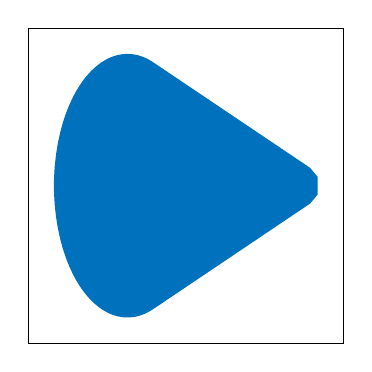 % This file was created by matlab2tikz.
%
\definecolor{mycolor1}{rgb}{0.0,0.447,0.741}%
%
\begin{tikzpicture}
\footnotesize

\begin{axis}[%
width=4cm,
height=4cm,
at={(0in,0in)},
scale only axis,
xmin=-2.86,
xmax=1.46,
xtick={\empty},
ymin=-1.8,
ymax=1.8,
ytick={\empty},
axis background/.style={fill=white}
]

\addplot[area legend, draw=mycolor1, fill=mycolor1, forget plot]
table[row sep=crcr] {%
x	y\\
-2.499	-0.071\\
-2.49	-0.213\\
-2.472	-0.35\\
-2.447	-0.481\\
-2.415	-0.605\\
-2.378	-0.719\\
-2.336	-0.823\\
-2.291	-0.918\\
-2.244	-1.002\\
-2.196	-1.078\\
-2.147	-1.144\\
-2.098	-1.203\\
-2.049	-1.254\\
-2.0	-1.299\\
-1.952	-1.338\\
-1.905	-1.371\\
-1.859	-1.4\\
-1.814	-1.424\\
-1.769	-1.445\\
-1.725	-1.462\\
-1.681	-1.475\\
-1.638	-1.486\\
-1.595	-1.493\\
-1.553	-1.498\\
-1.511	-1.5\\
-1.468	-1.499\\
-1.426	-1.496\\
-1.383	-1.49\\
-1.34	-1.481\\
-1.297	-1.469\\
-1.253	-1.454\\
-1.209	-1.435\\
-1.164	-1.413\\
1	-0.2\\
1.1	-0.1\\
1.1	0.1\\
1	0.2\\
-1.164	1.413\\
-1.209	1.435\\
-1.253	1.454\\
-1.297	1.469\\
-1.34	1.481\\
-1.383	1.49\\
-1.426	1.496\\
-1.468	1.499\\
-1.511	1.5\\
-1.553	1.498\\
-1.595	1.493\\
-1.638	1.486\\
-1.681	1.475\\
-1.725	1.462\\
-1.769	1.445\\
-1.814	1.424\\
-1.859	1.4\\
-1.905	1.371\\
-1.952	1.338\\
-2.0	1.299\\
-2.049	1.254\\
-2.098	1.203\\
-2.147	1.144\\
-2.196	1.078\\
-2.244	1.002\\
-2.291	0.918\\
-2.336	0.823\\
-2.378	0.719\\
-2.415	0.605\\
-2.447	0.481\\
-2.472	0.35\\
-2.49	0.213\\
-2.499	0.071\\
-2.499	-0.071\\
}--cycle;
\end{axis}
\end{tikzpicture}%